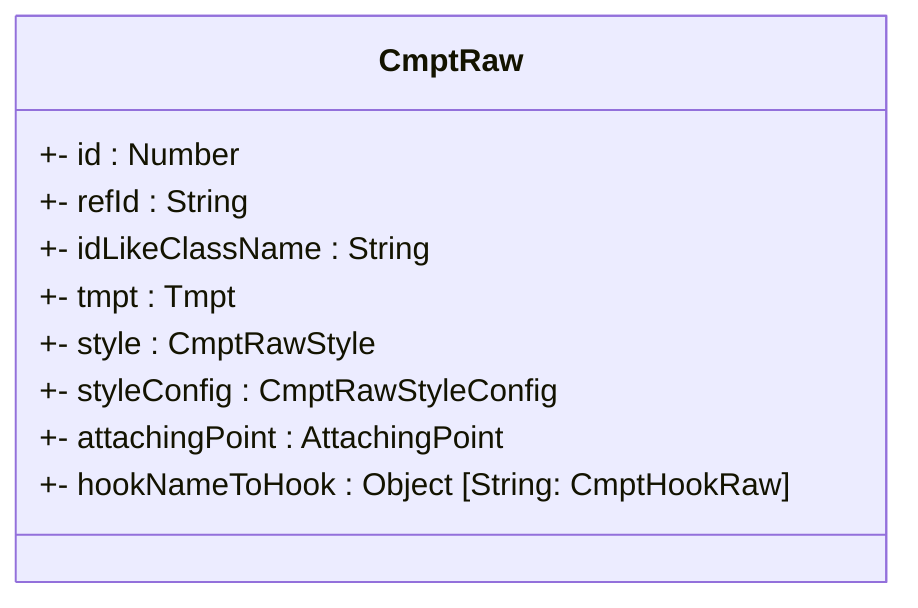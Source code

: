 classDiagram
class CmptRaw {
   +- id : Number
   +- refId : String
   +- idLikeClassName : String
   +- tmpt : Tmpt
   +- style : CmptRawStyle
   +- styleConfig : CmptRawStyleConfig
   +- attachingPoint : AttachingPoint
   +- hookNameToHook : Object [String: CmptHookRaw]

}